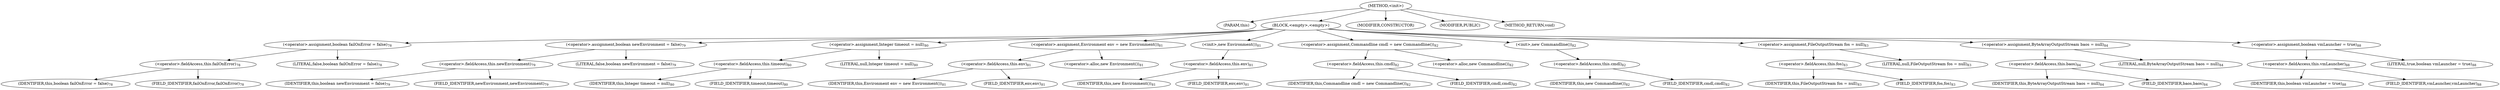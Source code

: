 digraph "&lt;init&gt;" {  
"778" [label = <(METHOD,&lt;init&gt;)> ]
"779" [label = <(PARAM,this)> ]
"780" [label = <(BLOCK,&lt;empty&gt;,&lt;empty&gt;)> ]
"781" [label = <(&lt;operator&gt;.assignment,boolean failOnError = false)<SUB>78</SUB>> ]
"782" [label = <(&lt;operator&gt;.fieldAccess,this.failOnError)<SUB>78</SUB>> ]
"783" [label = <(IDENTIFIER,this,boolean failOnError = false)<SUB>78</SUB>> ]
"784" [label = <(FIELD_IDENTIFIER,failOnError,failOnError)<SUB>78</SUB>> ]
"785" [label = <(LITERAL,false,boolean failOnError = false)<SUB>78</SUB>> ]
"786" [label = <(&lt;operator&gt;.assignment,boolean newEnvironment = false)<SUB>79</SUB>> ]
"787" [label = <(&lt;operator&gt;.fieldAccess,this.newEnvironment)<SUB>79</SUB>> ]
"788" [label = <(IDENTIFIER,this,boolean newEnvironment = false)<SUB>79</SUB>> ]
"789" [label = <(FIELD_IDENTIFIER,newEnvironment,newEnvironment)<SUB>79</SUB>> ]
"790" [label = <(LITERAL,false,boolean newEnvironment = false)<SUB>79</SUB>> ]
"791" [label = <(&lt;operator&gt;.assignment,Integer timeout = null)<SUB>80</SUB>> ]
"792" [label = <(&lt;operator&gt;.fieldAccess,this.timeout)<SUB>80</SUB>> ]
"793" [label = <(IDENTIFIER,this,Integer timeout = null)<SUB>80</SUB>> ]
"794" [label = <(FIELD_IDENTIFIER,timeout,timeout)<SUB>80</SUB>> ]
"795" [label = <(LITERAL,null,Integer timeout = null)<SUB>80</SUB>> ]
"796" [label = <(&lt;operator&gt;.assignment,Environment env = new Environment())<SUB>81</SUB>> ]
"797" [label = <(&lt;operator&gt;.fieldAccess,this.env)<SUB>81</SUB>> ]
"798" [label = <(IDENTIFIER,this,Environment env = new Environment())<SUB>81</SUB>> ]
"799" [label = <(FIELD_IDENTIFIER,env,env)<SUB>81</SUB>> ]
"800" [label = <(&lt;operator&gt;.alloc,new Environment())<SUB>81</SUB>> ]
"801" [label = <(&lt;init&gt;,new Environment())<SUB>81</SUB>> ]
"802" [label = <(&lt;operator&gt;.fieldAccess,this.env)<SUB>81</SUB>> ]
"803" [label = <(IDENTIFIER,this,new Environment())<SUB>81</SUB>> ]
"804" [label = <(FIELD_IDENTIFIER,env,env)<SUB>81</SUB>> ]
"805" [label = <(&lt;operator&gt;.assignment,Commandline cmdl = new Commandline())<SUB>82</SUB>> ]
"806" [label = <(&lt;operator&gt;.fieldAccess,this.cmdl)<SUB>82</SUB>> ]
"807" [label = <(IDENTIFIER,this,Commandline cmdl = new Commandline())<SUB>82</SUB>> ]
"808" [label = <(FIELD_IDENTIFIER,cmdl,cmdl)<SUB>82</SUB>> ]
"809" [label = <(&lt;operator&gt;.alloc,new Commandline())<SUB>82</SUB>> ]
"810" [label = <(&lt;init&gt;,new Commandline())<SUB>82</SUB>> ]
"811" [label = <(&lt;operator&gt;.fieldAccess,this.cmdl)<SUB>82</SUB>> ]
"812" [label = <(IDENTIFIER,this,new Commandline())<SUB>82</SUB>> ]
"813" [label = <(FIELD_IDENTIFIER,cmdl,cmdl)<SUB>82</SUB>> ]
"814" [label = <(&lt;operator&gt;.assignment,FileOutputStream fos = null)<SUB>83</SUB>> ]
"815" [label = <(&lt;operator&gt;.fieldAccess,this.fos)<SUB>83</SUB>> ]
"816" [label = <(IDENTIFIER,this,FileOutputStream fos = null)<SUB>83</SUB>> ]
"817" [label = <(FIELD_IDENTIFIER,fos,fos)<SUB>83</SUB>> ]
"818" [label = <(LITERAL,null,FileOutputStream fos = null)<SUB>83</SUB>> ]
"819" [label = <(&lt;operator&gt;.assignment,ByteArrayOutputStream baos = null)<SUB>84</SUB>> ]
"820" [label = <(&lt;operator&gt;.fieldAccess,this.baos)<SUB>84</SUB>> ]
"821" [label = <(IDENTIFIER,this,ByteArrayOutputStream baos = null)<SUB>84</SUB>> ]
"822" [label = <(FIELD_IDENTIFIER,baos,baos)<SUB>84</SUB>> ]
"823" [label = <(LITERAL,null,ByteArrayOutputStream baos = null)<SUB>84</SUB>> ]
"824" [label = <(&lt;operator&gt;.assignment,boolean vmLauncher = true)<SUB>88</SUB>> ]
"825" [label = <(&lt;operator&gt;.fieldAccess,this.vmLauncher)<SUB>88</SUB>> ]
"826" [label = <(IDENTIFIER,this,boolean vmLauncher = true)<SUB>88</SUB>> ]
"827" [label = <(FIELD_IDENTIFIER,vmLauncher,vmLauncher)<SUB>88</SUB>> ]
"828" [label = <(LITERAL,true,boolean vmLauncher = true)<SUB>88</SUB>> ]
"829" [label = <(MODIFIER,CONSTRUCTOR)> ]
"830" [label = <(MODIFIER,PUBLIC)> ]
"831" [label = <(METHOD_RETURN,void)> ]
  "778" -> "779" 
  "778" -> "780" 
  "778" -> "829" 
  "778" -> "830" 
  "778" -> "831" 
  "780" -> "781" 
  "780" -> "786" 
  "780" -> "791" 
  "780" -> "796" 
  "780" -> "801" 
  "780" -> "805" 
  "780" -> "810" 
  "780" -> "814" 
  "780" -> "819" 
  "780" -> "824" 
  "781" -> "782" 
  "781" -> "785" 
  "782" -> "783" 
  "782" -> "784" 
  "786" -> "787" 
  "786" -> "790" 
  "787" -> "788" 
  "787" -> "789" 
  "791" -> "792" 
  "791" -> "795" 
  "792" -> "793" 
  "792" -> "794" 
  "796" -> "797" 
  "796" -> "800" 
  "797" -> "798" 
  "797" -> "799" 
  "801" -> "802" 
  "802" -> "803" 
  "802" -> "804" 
  "805" -> "806" 
  "805" -> "809" 
  "806" -> "807" 
  "806" -> "808" 
  "810" -> "811" 
  "811" -> "812" 
  "811" -> "813" 
  "814" -> "815" 
  "814" -> "818" 
  "815" -> "816" 
  "815" -> "817" 
  "819" -> "820" 
  "819" -> "823" 
  "820" -> "821" 
  "820" -> "822" 
  "824" -> "825" 
  "824" -> "828" 
  "825" -> "826" 
  "825" -> "827" 
}
